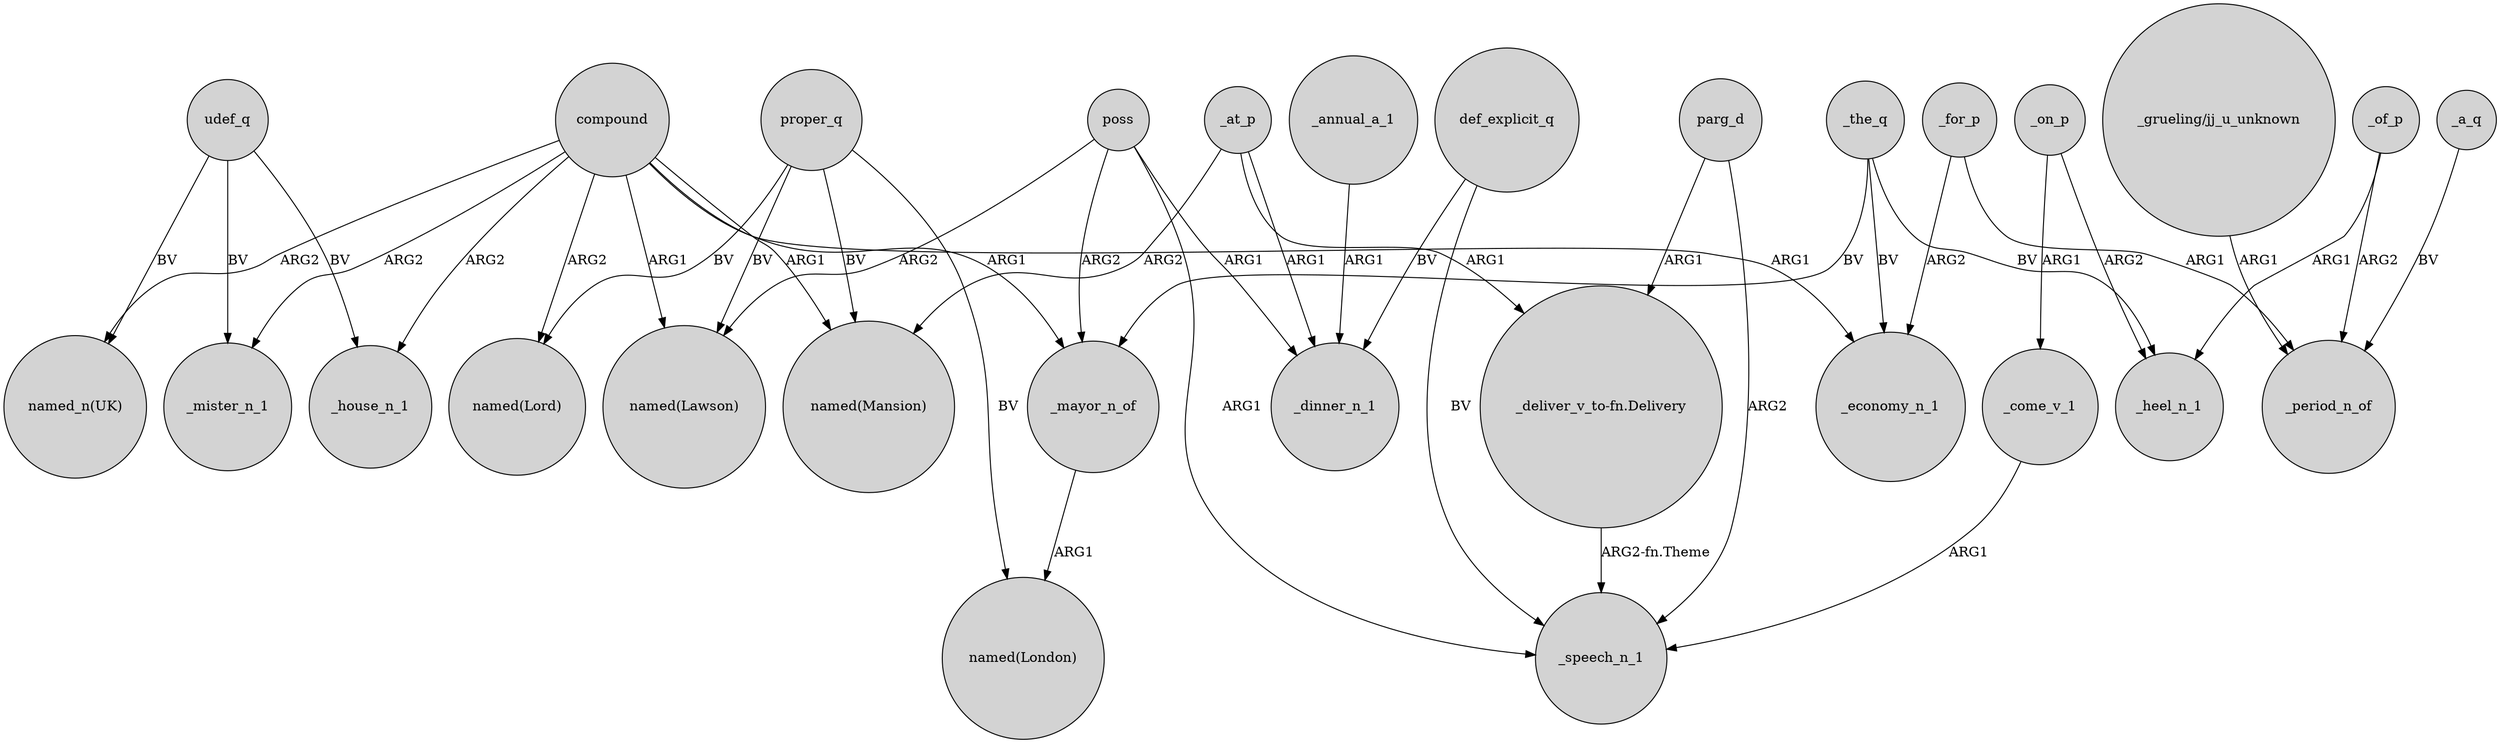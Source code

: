 digraph {
	node [shape=circle style=filled]
	"_deliver_v_to-fn.Delivery" -> _speech_n_1 [label="ARG2-fn.Theme"]
	_the_q -> _heel_n_1 [label=BV]
	_for_p -> _period_n_of [label=ARG1]
	_a_q -> _period_n_of [label=BV]
	udef_q -> "named_n(UK)" [label=BV]
	_on_p -> _heel_n_1 [label=ARG2]
	compound -> "named(Mansion)" [label=ARG1]
	poss -> "named(Lawson)" [label=ARG2]
	compound -> _mayor_n_of [label=ARG1]
	_at_p -> _dinner_n_1 [label=ARG1]
	poss -> _dinner_n_1 [label=ARG1]
	compound -> _house_n_1 [label=ARG2]
	poss -> _mayor_n_of [label=ARG2]
	compound -> _mister_n_1 [label=ARG2]
	_of_p -> _heel_n_1 [label=ARG1]
	poss -> _speech_n_1 [label=ARG1]
	proper_q -> "named(Mansion)" [label=BV]
	udef_q -> _mister_n_1 [label=BV]
	_for_p -> _economy_n_1 [label=ARG2]
	_the_q -> _economy_n_1 [label=BV]
	parg_d -> _speech_n_1 [label=ARG2]
	udef_q -> _house_n_1 [label=BV]
	_of_p -> _period_n_of [label=ARG2]
	def_explicit_q -> _dinner_n_1 [label=BV]
	_at_p -> "named(Mansion)" [label=ARG2]
	proper_q -> "named(Lord)" [label=BV]
	_come_v_1 -> _speech_n_1 [label=ARG1]
	compound -> "named(Lord)" [label=ARG2]
	compound -> "named(Lawson)" [label=ARG1]
	proper_q -> "named(Lawson)" [label=BV]
	_on_p -> _come_v_1 [label=ARG1]
	compound -> "named_n(UK)" [label=ARG2]
	proper_q -> "named(London)" [label=BV]
	compound -> _economy_n_1 [label=ARG1]
	def_explicit_q -> _speech_n_1 [label=BV]
	parg_d -> "_deliver_v_to-fn.Delivery" [label=ARG1]
	_at_p -> "_deliver_v_to-fn.Delivery" [label=ARG1]
	_the_q -> _mayor_n_of [label=BV]
	"_grueling/jj_u_unknown" -> _period_n_of [label=ARG1]
	_annual_a_1 -> _dinner_n_1 [label=ARG1]
	_mayor_n_of -> "named(London)" [label=ARG1]
}
